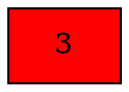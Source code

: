 digraph grafico{
node [style = "filled" shape = "box"]
"<clases.nodo.Nodo object at 0x000001702EB27F70>" [label = "3" fillcolor = "red"]
}